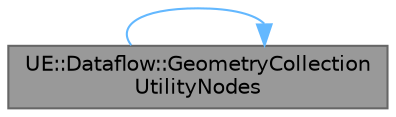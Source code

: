 digraph "UE::Dataflow::GeometryCollectionUtilityNodes"
{
 // INTERACTIVE_SVG=YES
 // LATEX_PDF_SIZE
  bgcolor="transparent";
  edge [fontname=Helvetica,fontsize=10,labelfontname=Helvetica,labelfontsize=10];
  node [fontname=Helvetica,fontsize=10,shape=box,height=0.2,width=0.4];
  rankdir="RL";
  Node1 [id="Node000001",label="UE::Dataflow::GeometryCollection\lUtilityNodes",height=0.2,width=0.4,color="gray40", fillcolor="grey60", style="filled", fontcolor="black",tooltip=" "];
  Node1 -> Node1 [id="edge1_Node000001_Node000001",dir="back",color="steelblue1",style="solid",tooltip=" "];
}
